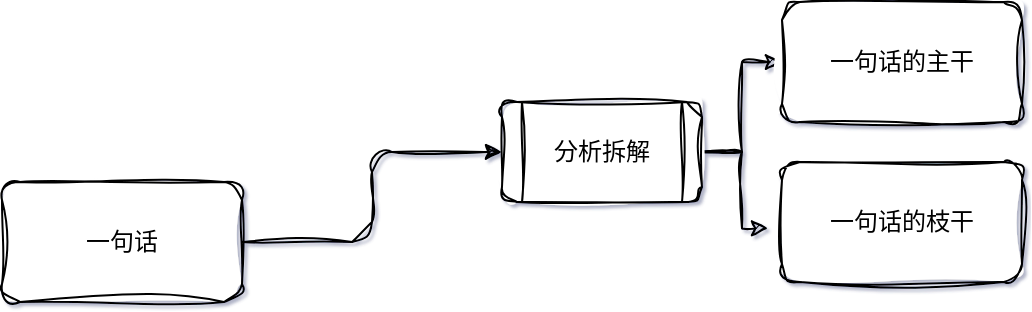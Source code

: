 <mxfile version="26.0.14">
  <diagram id="C5RBs43oDa-KdzZeNtuy" name="Page-1">
    <mxGraphModel dx="2596" dy="918" grid="1" gridSize="10" guides="1" tooltips="1" connect="1" arrows="1" fold="1" page="1" pageScale="1" pageWidth="1600" pageHeight="1200" math="0" shadow="1">
      <root>
        <mxCell id="WIyWlLk6GJQsqaUBKTNV-0" />
        <mxCell id="WIyWlLk6GJQsqaUBKTNV-1" parent="WIyWlLk6GJQsqaUBKTNV-0" />
        <mxCell id="-rFQiniK5WiwUQP147ra-7" style="edgeStyle=orthogonalEdgeStyle;rounded=1;orthogonalLoop=1;jettySize=auto;html=1;exitX=1;exitY=0.5;exitDx=0;exitDy=0;entryX=0;entryY=0.5;entryDx=0;entryDy=0;sketch=1;curveFitting=1;jiggle=2;labelBackgroundColor=none;fontColor=default;" parent="WIyWlLk6GJQsqaUBKTNV-1" source="-rFQiniK5WiwUQP147ra-1" target="-rFQiniK5WiwUQP147ra-6" edge="1">
          <mxGeometry relative="1" as="geometry" />
        </mxCell>
        <mxCell id="-rFQiniK5WiwUQP147ra-1" value="一句话" style="rounded=1;whiteSpace=wrap;html=1;sketch=1;curveFitting=1;jiggle=2;labelBackgroundColor=none;" parent="WIyWlLk6GJQsqaUBKTNV-1" vertex="1">
          <mxGeometry x="-30" y="290" width="120" height="60" as="geometry" />
        </mxCell>
        <mxCell id="wPIwX5_kGSKNid6vNZO7-6" value="" style="edgeStyle=orthogonalEdgeStyle;rounded=0;sketch=1;hachureGap=4;jiggle=2;curveFitting=1;orthogonalLoop=1;jettySize=auto;html=1;fontFamily=Architects Daughter;fontSource=https%3A%2F%2Ffonts.googleapis.com%2Fcss%3Ffamily%3DArchitects%2BDaughter;" edge="1" parent="WIyWlLk6GJQsqaUBKTNV-1" source="-rFQiniK5WiwUQP147ra-6" target="wPIwX5_kGSKNid6vNZO7-5">
          <mxGeometry relative="1" as="geometry" />
        </mxCell>
        <mxCell id="wPIwX5_kGSKNid6vNZO7-8" style="edgeStyle=orthogonalEdgeStyle;rounded=0;sketch=1;hachureGap=4;jiggle=2;curveFitting=1;orthogonalLoop=1;jettySize=auto;html=1;exitX=1;exitY=0.5;exitDx=0;exitDy=0;fontFamily=Architects Daughter;fontSource=https%3A%2F%2Ffonts.googleapis.com%2Fcss%3Ffamily%3DArchitects%2BDaughter;entryX=-0.058;entryY=0.553;entryDx=0;entryDy=0;entryPerimeter=0;" edge="1" parent="WIyWlLk6GJQsqaUBKTNV-1" source="-rFQiniK5WiwUQP147ra-6" target="wPIwX5_kGSKNid6vNZO7-7">
          <mxGeometry relative="1" as="geometry">
            <mxPoint x="390" y="370" as="targetPoint" />
          </mxGeometry>
        </mxCell>
        <mxCell id="-rFQiniK5WiwUQP147ra-6" value="分析拆解" style="shape=process;whiteSpace=wrap;html=1;backgroundOutline=1;sketch=1;curveFitting=1;jiggle=2;labelBackgroundColor=none;rounded=1;" parent="WIyWlLk6GJQsqaUBKTNV-1" vertex="1">
          <mxGeometry x="220" y="250" width="100" height="50" as="geometry" />
        </mxCell>
        <mxCell id="wPIwX5_kGSKNid6vNZO7-5" value="一句话的主干" style="whiteSpace=wrap;html=1;sketch=1;curveFitting=1;jiggle=2;labelBackgroundColor=none;rounded=1;align=center;" vertex="1" parent="WIyWlLk6GJQsqaUBKTNV-1">
          <mxGeometry x="360" y="200" width="120" height="60" as="geometry" />
        </mxCell>
        <mxCell id="wPIwX5_kGSKNid6vNZO7-7" value="一句话的枝干" style="whiteSpace=wrap;html=1;sketch=1;curveFitting=1;jiggle=2;labelBackgroundColor=none;rounded=1;align=center;" vertex="1" parent="WIyWlLk6GJQsqaUBKTNV-1">
          <mxGeometry x="360" y="280" width="120" height="60" as="geometry" />
        </mxCell>
      </root>
    </mxGraphModel>
  </diagram>
</mxfile>
